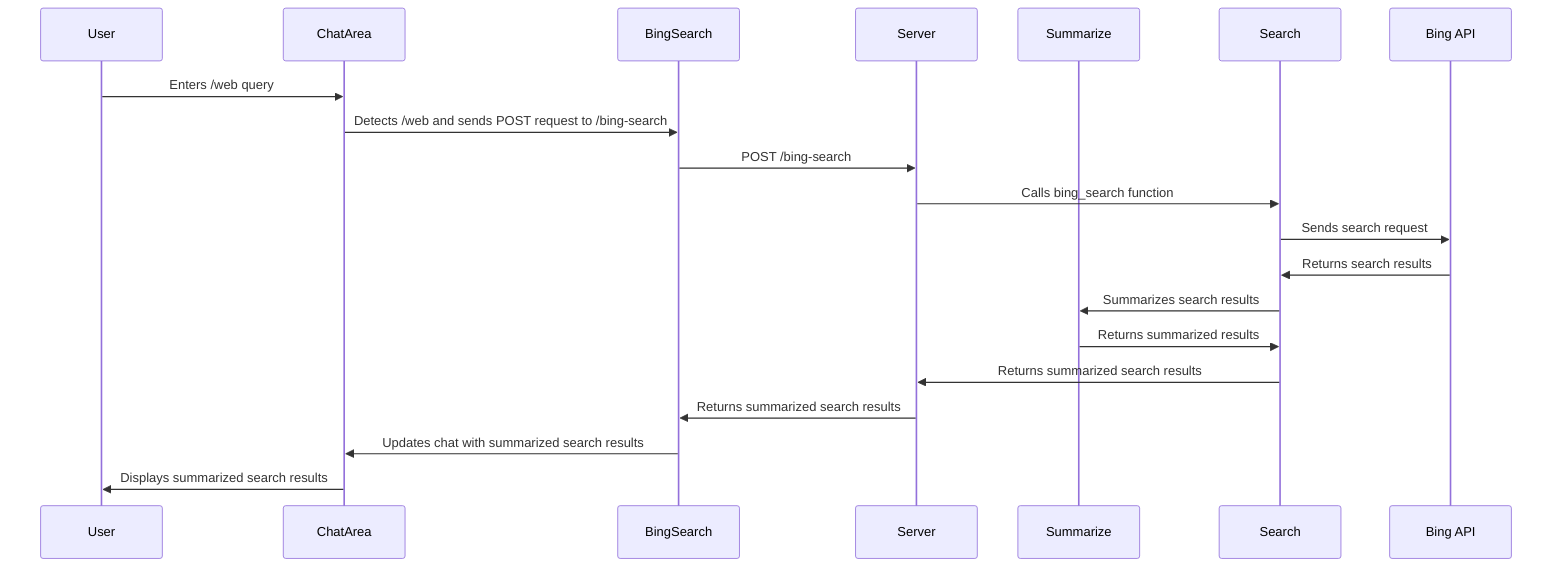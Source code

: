 sequenceDiagram
    participant User
    participant ChatArea
    participant BingSearch
    participant Server
    participant Summarize
    participant Search

    User->>ChatArea: Enters /web query
    ChatArea->>BingSearch: Detects /web and sends POST request to /bing-search
    BingSearch->>Server: POST /bing-search
    Server->>Search: Calls bing_search function
    Search->>Bing API: Sends search request
    Bing API->>Search: Returns search results
    Search->>Summarize: Summarizes search results
    Summarize->>Search: Returns summarized results
    Search->>Server: Returns summarized search results
    Server->>BingSearch: Returns summarized search results
    BingSearch->>ChatArea: Updates chat with summarized search results
    ChatArea->>User: Displays summarized search results